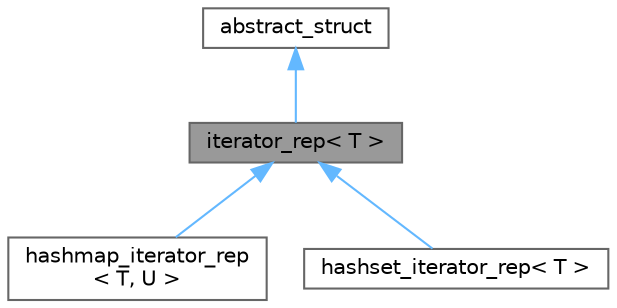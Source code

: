 digraph "iterator_rep&lt; T &gt;"
{
 // LATEX_PDF_SIZE
  bgcolor="transparent";
  edge [fontname=Helvetica,fontsize=10,labelfontname=Helvetica,labelfontsize=10];
  node [fontname=Helvetica,fontsize=10,shape=box,height=0.2,width=0.4];
  Node1 [id="Node000001",label="iterator_rep\< T \>",height=0.2,width=0.4,color="gray40", fillcolor="grey60", style="filled", fontcolor="black",tooltip="An abstract base class for iterator implementation."];
  Node2 -> Node1 [id="edge1_Node000001_Node000002",dir="back",color="steelblue1",style="solid",tooltip=" "];
  Node2 [id="Node000002",label="abstract_struct",height=0.2,width=0.4,color="gray40", fillcolor="white", style="filled",URL="$structabstract__struct.html",tooltip="Structure representing an abstract object with a reference count."];
  Node1 -> Node3 [id="edge2_Node000001_Node000003",dir="back",color="steelblue1",style="solid",tooltip=" "];
  Node3 [id="Node000003",label="hashmap_iterator_rep\l\< T, U \>",height=0.2,width=0.4,color="gray40", fillcolor="white", style="filled",URL="$classhashmap__iterator__rep.html",tooltip=" "];
  Node1 -> Node4 [id="edge3_Node000001_Node000004",dir="back",color="steelblue1",style="solid",tooltip=" "];
  Node4 [id="Node000004",label="hashset_iterator_rep\< T \>",height=0.2,width=0.4,color="gray40", fillcolor="white", style="filled",URL="$classhashset__iterator__rep.html",tooltip=" "];
}

